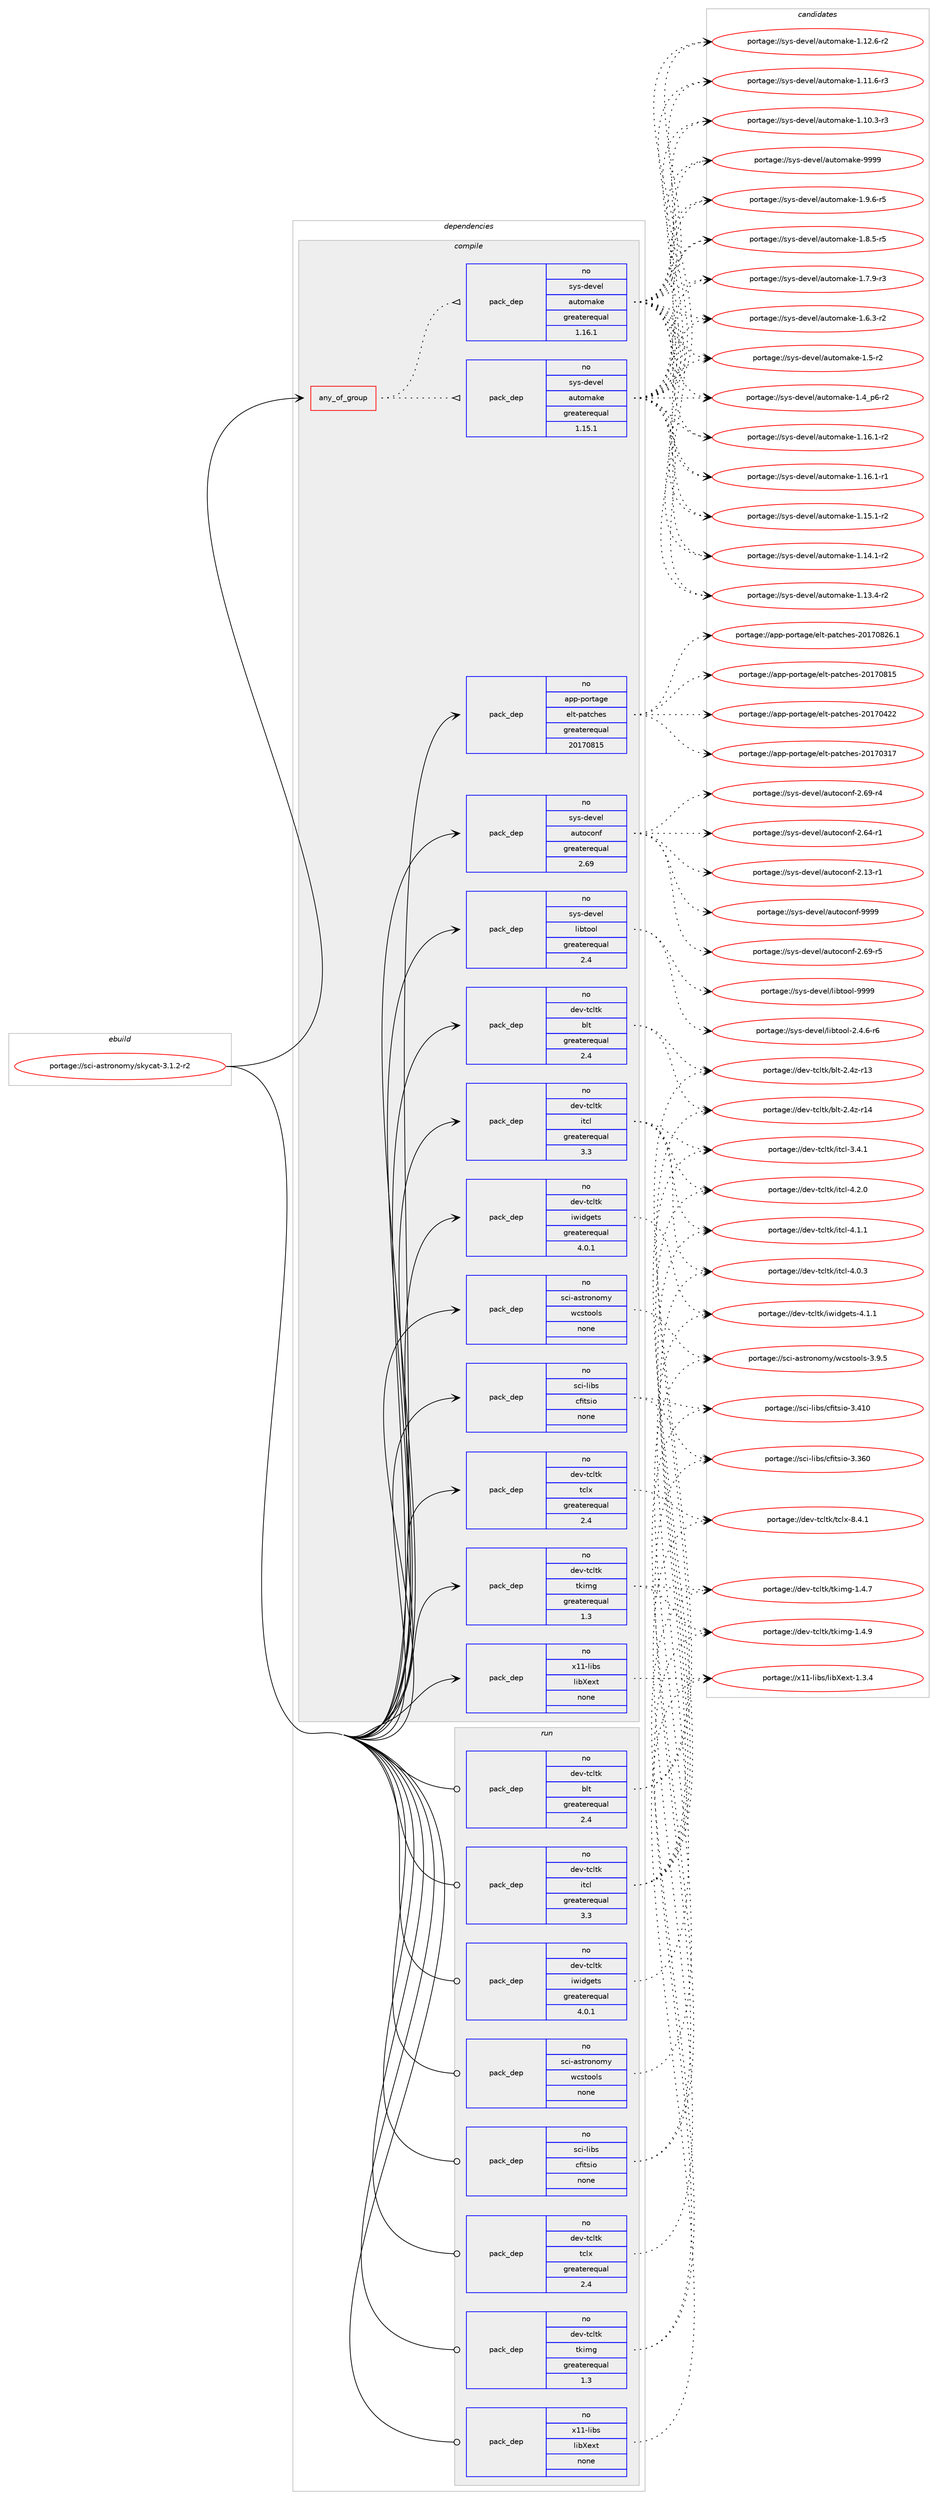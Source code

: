 digraph prolog {

# *************
# Graph options
# *************

newrank=true;
concentrate=true;
compound=true;
graph [rankdir=LR,fontname=Helvetica,fontsize=10,ranksep=1.5];#, ranksep=2.5, nodesep=0.2];
edge  [arrowhead=vee];
node  [fontname=Helvetica,fontsize=10];

# **********
# The ebuild
# **********

subgraph cluster_leftcol {
color=gray;
rank=same;
label=<<i>ebuild</i>>;
id [label="portage://sci-astronomy/skycat-3.1.2-r2", color=red, width=4, href="../sci-astronomy/skycat-3.1.2-r2.svg"];
}

# ****************
# The dependencies
# ****************

subgraph cluster_midcol {
color=gray;
label=<<i>dependencies</i>>;
subgraph cluster_compile {
fillcolor="#eeeeee";
style=filled;
label=<<i>compile</i>>;
subgraph any953 {
dependency45071 [label=<<TABLE BORDER="0" CELLBORDER="1" CELLSPACING="0" CELLPADDING="4"><TR><TD CELLPADDING="10">any_of_group</TD></TR></TABLE>>, shape=none, color=red];subgraph pack35966 {
dependency45072 [label=<<TABLE BORDER="0" CELLBORDER="1" CELLSPACING="0" CELLPADDING="4" WIDTH="220"><TR><TD ROWSPAN="6" CELLPADDING="30">pack_dep</TD></TR><TR><TD WIDTH="110">no</TD></TR><TR><TD>sys-devel</TD></TR><TR><TD>automake</TD></TR><TR><TD>greaterequal</TD></TR><TR><TD>1.16.1</TD></TR></TABLE>>, shape=none, color=blue];
}
dependency45071:e -> dependency45072:w [weight=20,style="dotted",arrowhead="oinv"];
subgraph pack35967 {
dependency45073 [label=<<TABLE BORDER="0" CELLBORDER="1" CELLSPACING="0" CELLPADDING="4" WIDTH="220"><TR><TD ROWSPAN="6" CELLPADDING="30">pack_dep</TD></TR><TR><TD WIDTH="110">no</TD></TR><TR><TD>sys-devel</TD></TR><TR><TD>automake</TD></TR><TR><TD>greaterequal</TD></TR><TR><TD>1.15.1</TD></TR></TABLE>>, shape=none, color=blue];
}
dependency45071:e -> dependency45073:w [weight=20,style="dotted",arrowhead="oinv"];
}
id:e -> dependency45071:w [weight=20,style="solid",arrowhead="vee"];
subgraph pack35968 {
dependency45074 [label=<<TABLE BORDER="0" CELLBORDER="1" CELLSPACING="0" CELLPADDING="4" WIDTH="220"><TR><TD ROWSPAN="6" CELLPADDING="30">pack_dep</TD></TR><TR><TD WIDTH="110">no</TD></TR><TR><TD>app-portage</TD></TR><TR><TD>elt-patches</TD></TR><TR><TD>greaterequal</TD></TR><TR><TD>20170815</TD></TR></TABLE>>, shape=none, color=blue];
}
id:e -> dependency45074:w [weight=20,style="solid",arrowhead="vee"];
subgraph pack35969 {
dependency45075 [label=<<TABLE BORDER="0" CELLBORDER="1" CELLSPACING="0" CELLPADDING="4" WIDTH="220"><TR><TD ROWSPAN="6" CELLPADDING="30">pack_dep</TD></TR><TR><TD WIDTH="110">no</TD></TR><TR><TD>dev-tcltk</TD></TR><TR><TD>blt</TD></TR><TR><TD>greaterequal</TD></TR><TR><TD>2.4</TD></TR></TABLE>>, shape=none, color=blue];
}
id:e -> dependency45075:w [weight=20,style="solid",arrowhead="vee"];
subgraph pack35970 {
dependency45076 [label=<<TABLE BORDER="0" CELLBORDER="1" CELLSPACING="0" CELLPADDING="4" WIDTH="220"><TR><TD ROWSPAN="6" CELLPADDING="30">pack_dep</TD></TR><TR><TD WIDTH="110">no</TD></TR><TR><TD>dev-tcltk</TD></TR><TR><TD>itcl</TD></TR><TR><TD>greaterequal</TD></TR><TR><TD>3.3</TD></TR></TABLE>>, shape=none, color=blue];
}
id:e -> dependency45076:w [weight=20,style="solid",arrowhead="vee"];
subgraph pack35971 {
dependency45077 [label=<<TABLE BORDER="0" CELLBORDER="1" CELLSPACING="0" CELLPADDING="4" WIDTH="220"><TR><TD ROWSPAN="6" CELLPADDING="30">pack_dep</TD></TR><TR><TD WIDTH="110">no</TD></TR><TR><TD>dev-tcltk</TD></TR><TR><TD>iwidgets</TD></TR><TR><TD>greaterequal</TD></TR><TR><TD>4.0.1</TD></TR></TABLE>>, shape=none, color=blue];
}
id:e -> dependency45077:w [weight=20,style="solid",arrowhead="vee"];
subgraph pack35972 {
dependency45078 [label=<<TABLE BORDER="0" CELLBORDER="1" CELLSPACING="0" CELLPADDING="4" WIDTH="220"><TR><TD ROWSPAN="6" CELLPADDING="30">pack_dep</TD></TR><TR><TD WIDTH="110">no</TD></TR><TR><TD>dev-tcltk</TD></TR><TR><TD>tclx</TD></TR><TR><TD>greaterequal</TD></TR><TR><TD>2.4</TD></TR></TABLE>>, shape=none, color=blue];
}
id:e -> dependency45078:w [weight=20,style="solid",arrowhead="vee"];
subgraph pack35973 {
dependency45079 [label=<<TABLE BORDER="0" CELLBORDER="1" CELLSPACING="0" CELLPADDING="4" WIDTH="220"><TR><TD ROWSPAN="6" CELLPADDING="30">pack_dep</TD></TR><TR><TD WIDTH="110">no</TD></TR><TR><TD>dev-tcltk</TD></TR><TR><TD>tkimg</TD></TR><TR><TD>greaterequal</TD></TR><TR><TD>1.3</TD></TR></TABLE>>, shape=none, color=blue];
}
id:e -> dependency45079:w [weight=20,style="solid",arrowhead="vee"];
subgraph pack35974 {
dependency45080 [label=<<TABLE BORDER="0" CELLBORDER="1" CELLSPACING="0" CELLPADDING="4" WIDTH="220"><TR><TD ROWSPAN="6" CELLPADDING="30">pack_dep</TD></TR><TR><TD WIDTH="110">no</TD></TR><TR><TD>sci-astronomy</TD></TR><TR><TD>wcstools</TD></TR><TR><TD>none</TD></TR><TR><TD></TD></TR></TABLE>>, shape=none, color=blue];
}
id:e -> dependency45080:w [weight=20,style="solid",arrowhead="vee"];
subgraph pack35975 {
dependency45081 [label=<<TABLE BORDER="0" CELLBORDER="1" CELLSPACING="0" CELLPADDING="4" WIDTH="220"><TR><TD ROWSPAN="6" CELLPADDING="30">pack_dep</TD></TR><TR><TD WIDTH="110">no</TD></TR><TR><TD>sci-libs</TD></TR><TR><TD>cfitsio</TD></TR><TR><TD>none</TD></TR><TR><TD></TD></TR></TABLE>>, shape=none, color=blue];
}
id:e -> dependency45081:w [weight=20,style="solid",arrowhead="vee"];
subgraph pack35976 {
dependency45082 [label=<<TABLE BORDER="0" CELLBORDER="1" CELLSPACING="0" CELLPADDING="4" WIDTH="220"><TR><TD ROWSPAN="6" CELLPADDING="30">pack_dep</TD></TR><TR><TD WIDTH="110">no</TD></TR><TR><TD>sys-devel</TD></TR><TR><TD>autoconf</TD></TR><TR><TD>greaterequal</TD></TR><TR><TD>2.69</TD></TR></TABLE>>, shape=none, color=blue];
}
id:e -> dependency45082:w [weight=20,style="solid",arrowhead="vee"];
subgraph pack35977 {
dependency45083 [label=<<TABLE BORDER="0" CELLBORDER="1" CELLSPACING="0" CELLPADDING="4" WIDTH="220"><TR><TD ROWSPAN="6" CELLPADDING="30">pack_dep</TD></TR><TR><TD WIDTH="110">no</TD></TR><TR><TD>sys-devel</TD></TR><TR><TD>libtool</TD></TR><TR><TD>greaterequal</TD></TR><TR><TD>2.4</TD></TR></TABLE>>, shape=none, color=blue];
}
id:e -> dependency45083:w [weight=20,style="solid",arrowhead="vee"];
subgraph pack35978 {
dependency45084 [label=<<TABLE BORDER="0" CELLBORDER="1" CELLSPACING="0" CELLPADDING="4" WIDTH="220"><TR><TD ROWSPAN="6" CELLPADDING="30">pack_dep</TD></TR><TR><TD WIDTH="110">no</TD></TR><TR><TD>x11-libs</TD></TR><TR><TD>libXext</TD></TR><TR><TD>none</TD></TR><TR><TD></TD></TR></TABLE>>, shape=none, color=blue];
}
id:e -> dependency45084:w [weight=20,style="solid",arrowhead="vee"];
}
subgraph cluster_compileandrun {
fillcolor="#eeeeee";
style=filled;
label=<<i>compile and run</i>>;
}
subgraph cluster_run {
fillcolor="#eeeeee";
style=filled;
label=<<i>run</i>>;
subgraph pack35979 {
dependency45085 [label=<<TABLE BORDER="0" CELLBORDER="1" CELLSPACING="0" CELLPADDING="4" WIDTH="220"><TR><TD ROWSPAN="6" CELLPADDING="30">pack_dep</TD></TR><TR><TD WIDTH="110">no</TD></TR><TR><TD>dev-tcltk</TD></TR><TR><TD>blt</TD></TR><TR><TD>greaterequal</TD></TR><TR><TD>2.4</TD></TR></TABLE>>, shape=none, color=blue];
}
id:e -> dependency45085:w [weight=20,style="solid",arrowhead="odot"];
subgraph pack35980 {
dependency45086 [label=<<TABLE BORDER="0" CELLBORDER="1" CELLSPACING="0" CELLPADDING="4" WIDTH="220"><TR><TD ROWSPAN="6" CELLPADDING="30">pack_dep</TD></TR><TR><TD WIDTH="110">no</TD></TR><TR><TD>dev-tcltk</TD></TR><TR><TD>itcl</TD></TR><TR><TD>greaterequal</TD></TR><TR><TD>3.3</TD></TR></TABLE>>, shape=none, color=blue];
}
id:e -> dependency45086:w [weight=20,style="solid",arrowhead="odot"];
subgraph pack35981 {
dependency45087 [label=<<TABLE BORDER="0" CELLBORDER="1" CELLSPACING="0" CELLPADDING="4" WIDTH="220"><TR><TD ROWSPAN="6" CELLPADDING="30">pack_dep</TD></TR><TR><TD WIDTH="110">no</TD></TR><TR><TD>dev-tcltk</TD></TR><TR><TD>iwidgets</TD></TR><TR><TD>greaterequal</TD></TR><TR><TD>4.0.1</TD></TR></TABLE>>, shape=none, color=blue];
}
id:e -> dependency45087:w [weight=20,style="solid",arrowhead="odot"];
subgraph pack35982 {
dependency45088 [label=<<TABLE BORDER="0" CELLBORDER="1" CELLSPACING="0" CELLPADDING="4" WIDTH="220"><TR><TD ROWSPAN="6" CELLPADDING="30">pack_dep</TD></TR><TR><TD WIDTH="110">no</TD></TR><TR><TD>dev-tcltk</TD></TR><TR><TD>tclx</TD></TR><TR><TD>greaterequal</TD></TR><TR><TD>2.4</TD></TR></TABLE>>, shape=none, color=blue];
}
id:e -> dependency45088:w [weight=20,style="solid",arrowhead="odot"];
subgraph pack35983 {
dependency45089 [label=<<TABLE BORDER="0" CELLBORDER="1" CELLSPACING="0" CELLPADDING="4" WIDTH="220"><TR><TD ROWSPAN="6" CELLPADDING="30">pack_dep</TD></TR><TR><TD WIDTH="110">no</TD></TR><TR><TD>dev-tcltk</TD></TR><TR><TD>tkimg</TD></TR><TR><TD>greaterequal</TD></TR><TR><TD>1.3</TD></TR></TABLE>>, shape=none, color=blue];
}
id:e -> dependency45089:w [weight=20,style="solid",arrowhead="odot"];
subgraph pack35984 {
dependency45090 [label=<<TABLE BORDER="0" CELLBORDER="1" CELLSPACING="0" CELLPADDING="4" WIDTH="220"><TR><TD ROWSPAN="6" CELLPADDING="30">pack_dep</TD></TR><TR><TD WIDTH="110">no</TD></TR><TR><TD>sci-astronomy</TD></TR><TR><TD>wcstools</TD></TR><TR><TD>none</TD></TR><TR><TD></TD></TR></TABLE>>, shape=none, color=blue];
}
id:e -> dependency45090:w [weight=20,style="solid",arrowhead="odot"];
subgraph pack35985 {
dependency45091 [label=<<TABLE BORDER="0" CELLBORDER="1" CELLSPACING="0" CELLPADDING="4" WIDTH="220"><TR><TD ROWSPAN="6" CELLPADDING="30">pack_dep</TD></TR><TR><TD WIDTH="110">no</TD></TR><TR><TD>sci-libs</TD></TR><TR><TD>cfitsio</TD></TR><TR><TD>none</TD></TR><TR><TD></TD></TR></TABLE>>, shape=none, color=blue];
}
id:e -> dependency45091:w [weight=20,style="solid",arrowhead="odot"];
subgraph pack35986 {
dependency45092 [label=<<TABLE BORDER="0" CELLBORDER="1" CELLSPACING="0" CELLPADDING="4" WIDTH="220"><TR><TD ROWSPAN="6" CELLPADDING="30">pack_dep</TD></TR><TR><TD WIDTH="110">no</TD></TR><TR><TD>x11-libs</TD></TR><TR><TD>libXext</TD></TR><TR><TD>none</TD></TR><TR><TD></TD></TR></TABLE>>, shape=none, color=blue];
}
id:e -> dependency45092:w [weight=20,style="solid",arrowhead="odot"];
}
}

# **************
# The candidates
# **************

subgraph cluster_choices {
rank=same;
color=gray;
label=<<i>candidates</i>>;

subgraph choice35966 {
color=black;
nodesep=1;
choice115121115451001011181011084797117116111109971071014557575757 [label="portage://sys-devel/automake-9999", color=red, width=4,href="../sys-devel/automake-9999.svg"];
choice115121115451001011181011084797117116111109971071014549465746544511453 [label="portage://sys-devel/automake-1.9.6-r5", color=red, width=4,href="../sys-devel/automake-1.9.6-r5.svg"];
choice115121115451001011181011084797117116111109971071014549465646534511453 [label="portage://sys-devel/automake-1.8.5-r5", color=red, width=4,href="../sys-devel/automake-1.8.5-r5.svg"];
choice115121115451001011181011084797117116111109971071014549465546574511451 [label="portage://sys-devel/automake-1.7.9-r3", color=red, width=4,href="../sys-devel/automake-1.7.9-r3.svg"];
choice115121115451001011181011084797117116111109971071014549465446514511450 [label="portage://sys-devel/automake-1.6.3-r2", color=red, width=4,href="../sys-devel/automake-1.6.3-r2.svg"];
choice11512111545100101118101108479711711611110997107101454946534511450 [label="portage://sys-devel/automake-1.5-r2", color=red, width=4,href="../sys-devel/automake-1.5-r2.svg"];
choice115121115451001011181011084797117116111109971071014549465295112544511450 [label="portage://sys-devel/automake-1.4_p6-r2", color=red, width=4,href="../sys-devel/automake-1.4_p6-r2.svg"];
choice11512111545100101118101108479711711611110997107101454946495446494511450 [label="portage://sys-devel/automake-1.16.1-r2", color=red, width=4,href="../sys-devel/automake-1.16.1-r2.svg"];
choice11512111545100101118101108479711711611110997107101454946495446494511449 [label="portage://sys-devel/automake-1.16.1-r1", color=red, width=4,href="../sys-devel/automake-1.16.1-r1.svg"];
choice11512111545100101118101108479711711611110997107101454946495346494511450 [label="portage://sys-devel/automake-1.15.1-r2", color=red, width=4,href="../sys-devel/automake-1.15.1-r2.svg"];
choice11512111545100101118101108479711711611110997107101454946495246494511450 [label="portage://sys-devel/automake-1.14.1-r2", color=red, width=4,href="../sys-devel/automake-1.14.1-r2.svg"];
choice11512111545100101118101108479711711611110997107101454946495146524511450 [label="portage://sys-devel/automake-1.13.4-r2", color=red, width=4,href="../sys-devel/automake-1.13.4-r2.svg"];
choice11512111545100101118101108479711711611110997107101454946495046544511450 [label="portage://sys-devel/automake-1.12.6-r2", color=red, width=4,href="../sys-devel/automake-1.12.6-r2.svg"];
choice11512111545100101118101108479711711611110997107101454946494946544511451 [label="portage://sys-devel/automake-1.11.6-r3", color=red, width=4,href="../sys-devel/automake-1.11.6-r3.svg"];
choice11512111545100101118101108479711711611110997107101454946494846514511451 [label="portage://sys-devel/automake-1.10.3-r3", color=red, width=4,href="../sys-devel/automake-1.10.3-r3.svg"];
dependency45072:e -> choice115121115451001011181011084797117116111109971071014557575757:w [style=dotted,weight="100"];
dependency45072:e -> choice115121115451001011181011084797117116111109971071014549465746544511453:w [style=dotted,weight="100"];
dependency45072:e -> choice115121115451001011181011084797117116111109971071014549465646534511453:w [style=dotted,weight="100"];
dependency45072:e -> choice115121115451001011181011084797117116111109971071014549465546574511451:w [style=dotted,weight="100"];
dependency45072:e -> choice115121115451001011181011084797117116111109971071014549465446514511450:w [style=dotted,weight="100"];
dependency45072:e -> choice11512111545100101118101108479711711611110997107101454946534511450:w [style=dotted,weight="100"];
dependency45072:e -> choice115121115451001011181011084797117116111109971071014549465295112544511450:w [style=dotted,weight="100"];
dependency45072:e -> choice11512111545100101118101108479711711611110997107101454946495446494511450:w [style=dotted,weight="100"];
dependency45072:e -> choice11512111545100101118101108479711711611110997107101454946495446494511449:w [style=dotted,weight="100"];
dependency45072:e -> choice11512111545100101118101108479711711611110997107101454946495346494511450:w [style=dotted,weight="100"];
dependency45072:e -> choice11512111545100101118101108479711711611110997107101454946495246494511450:w [style=dotted,weight="100"];
dependency45072:e -> choice11512111545100101118101108479711711611110997107101454946495146524511450:w [style=dotted,weight="100"];
dependency45072:e -> choice11512111545100101118101108479711711611110997107101454946495046544511450:w [style=dotted,weight="100"];
dependency45072:e -> choice11512111545100101118101108479711711611110997107101454946494946544511451:w [style=dotted,weight="100"];
dependency45072:e -> choice11512111545100101118101108479711711611110997107101454946494846514511451:w [style=dotted,weight="100"];
}
subgraph choice35967 {
color=black;
nodesep=1;
choice115121115451001011181011084797117116111109971071014557575757 [label="portage://sys-devel/automake-9999", color=red, width=4,href="../sys-devel/automake-9999.svg"];
choice115121115451001011181011084797117116111109971071014549465746544511453 [label="portage://sys-devel/automake-1.9.6-r5", color=red, width=4,href="../sys-devel/automake-1.9.6-r5.svg"];
choice115121115451001011181011084797117116111109971071014549465646534511453 [label="portage://sys-devel/automake-1.8.5-r5", color=red, width=4,href="../sys-devel/automake-1.8.5-r5.svg"];
choice115121115451001011181011084797117116111109971071014549465546574511451 [label="portage://sys-devel/automake-1.7.9-r3", color=red, width=4,href="../sys-devel/automake-1.7.9-r3.svg"];
choice115121115451001011181011084797117116111109971071014549465446514511450 [label="portage://sys-devel/automake-1.6.3-r2", color=red, width=4,href="../sys-devel/automake-1.6.3-r2.svg"];
choice11512111545100101118101108479711711611110997107101454946534511450 [label="portage://sys-devel/automake-1.5-r2", color=red, width=4,href="../sys-devel/automake-1.5-r2.svg"];
choice115121115451001011181011084797117116111109971071014549465295112544511450 [label="portage://sys-devel/automake-1.4_p6-r2", color=red, width=4,href="../sys-devel/automake-1.4_p6-r2.svg"];
choice11512111545100101118101108479711711611110997107101454946495446494511450 [label="portage://sys-devel/automake-1.16.1-r2", color=red, width=4,href="../sys-devel/automake-1.16.1-r2.svg"];
choice11512111545100101118101108479711711611110997107101454946495446494511449 [label="portage://sys-devel/automake-1.16.1-r1", color=red, width=4,href="../sys-devel/automake-1.16.1-r1.svg"];
choice11512111545100101118101108479711711611110997107101454946495346494511450 [label="portage://sys-devel/automake-1.15.1-r2", color=red, width=4,href="../sys-devel/automake-1.15.1-r2.svg"];
choice11512111545100101118101108479711711611110997107101454946495246494511450 [label="portage://sys-devel/automake-1.14.1-r2", color=red, width=4,href="../sys-devel/automake-1.14.1-r2.svg"];
choice11512111545100101118101108479711711611110997107101454946495146524511450 [label="portage://sys-devel/automake-1.13.4-r2", color=red, width=4,href="../sys-devel/automake-1.13.4-r2.svg"];
choice11512111545100101118101108479711711611110997107101454946495046544511450 [label="portage://sys-devel/automake-1.12.6-r2", color=red, width=4,href="../sys-devel/automake-1.12.6-r2.svg"];
choice11512111545100101118101108479711711611110997107101454946494946544511451 [label="portage://sys-devel/automake-1.11.6-r3", color=red, width=4,href="../sys-devel/automake-1.11.6-r3.svg"];
choice11512111545100101118101108479711711611110997107101454946494846514511451 [label="portage://sys-devel/automake-1.10.3-r3", color=red, width=4,href="../sys-devel/automake-1.10.3-r3.svg"];
dependency45073:e -> choice115121115451001011181011084797117116111109971071014557575757:w [style=dotted,weight="100"];
dependency45073:e -> choice115121115451001011181011084797117116111109971071014549465746544511453:w [style=dotted,weight="100"];
dependency45073:e -> choice115121115451001011181011084797117116111109971071014549465646534511453:w [style=dotted,weight="100"];
dependency45073:e -> choice115121115451001011181011084797117116111109971071014549465546574511451:w [style=dotted,weight="100"];
dependency45073:e -> choice115121115451001011181011084797117116111109971071014549465446514511450:w [style=dotted,weight="100"];
dependency45073:e -> choice11512111545100101118101108479711711611110997107101454946534511450:w [style=dotted,weight="100"];
dependency45073:e -> choice115121115451001011181011084797117116111109971071014549465295112544511450:w [style=dotted,weight="100"];
dependency45073:e -> choice11512111545100101118101108479711711611110997107101454946495446494511450:w [style=dotted,weight="100"];
dependency45073:e -> choice11512111545100101118101108479711711611110997107101454946495446494511449:w [style=dotted,weight="100"];
dependency45073:e -> choice11512111545100101118101108479711711611110997107101454946495346494511450:w [style=dotted,weight="100"];
dependency45073:e -> choice11512111545100101118101108479711711611110997107101454946495246494511450:w [style=dotted,weight="100"];
dependency45073:e -> choice11512111545100101118101108479711711611110997107101454946495146524511450:w [style=dotted,weight="100"];
dependency45073:e -> choice11512111545100101118101108479711711611110997107101454946495046544511450:w [style=dotted,weight="100"];
dependency45073:e -> choice11512111545100101118101108479711711611110997107101454946494946544511451:w [style=dotted,weight="100"];
dependency45073:e -> choice11512111545100101118101108479711711611110997107101454946494846514511451:w [style=dotted,weight="100"];
}
subgraph choice35968 {
color=black;
nodesep=1;
choice971121124511211111411697103101471011081164511297116991041011154550484955485650544649 [label="portage://app-portage/elt-patches-20170826.1", color=red, width=4,href="../app-portage/elt-patches-20170826.1.svg"];
choice97112112451121111141169710310147101108116451129711699104101115455048495548564953 [label="portage://app-portage/elt-patches-20170815", color=red, width=4,href="../app-portage/elt-patches-20170815.svg"];
choice97112112451121111141169710310147101108116451129711699104101115455048495548525050 [label="portage://app-portage/elt-patches-20170422", color=red, width=4,href="../app-portage/elt-patches-20170422.svg"];
choice97112112451121111141169710310147101108116451129711699104101115455048495548514955 [label="portage://app-portage/elt-patches-20170317", color=red, width=4,href="../app-portage/elt-patches-20170317.svg"];
dependency45074:e -> choice971121124511211111411697103101471011081164511297116991041011154550484955485650544649:w [style=dotted,weight="100"];
dependency45074:e -> choice97112112451121111141169710310147101108116451129711699104101115455048495548564953:w [style=dotted,weight="100"];
dependency45074:e -> choice97112112451121111141169710310147101108116451129711699104101115455048495548525050:w [style=dotted,weight="100"];
dependency45074:e -> choice97112112451121111141169710310147101108116451129711699104101115455048495548514955:w [style=dotted,weight="100"];
}
subgraph choice35969 {
color=black;
nodesep=1;
choice1001011184511699108116107479810811645504652122451144952 [label="portage://dev-tcltk/blt-2.4z-r14", color=red, width=4,href="../dev-tcltk/blt-2.4z-r14.svg"];
choice1001011184511699108116107479810811645504652122451144951 [label="portage://dev-tcltk/blt-2.4z-r13", color=red, width=4,href="../dev-tcltk/blt-2.4z-r13.svg"];
dependency45075:e -> choice1001011184511699108116107479810811645504652122451144952:w [style=dotted,weight="100"];
dependency45075:e -> choice1001011184511699108116107479810811645504652122451144951:w [style=dotted,weight="100"];
}
subgraph choice35970 {
color=black;
nodesep=1;
choice10010111845116991081161074710511699108455246504648 [label="portage://dev-tcltk/itcl-4.2.0", color=red, width=4,href="../dev-tcltk/itcl-4.2.0.svg"];
choice10010111845116991081161074710511699108455246494649 [label="portage://dev-tcltk/itcl-4.1.1", color=red, width=4,href="../dev-tcltk/itcl-4.1.1.svg"];
choice10010111845116991081161074710511699108455246484651 [label="portage://dev-tcltk/itcl-4.0.3", color=red, width=4,href="../dev-tcltk/itcl-4.0.3.svg"];
choice10010111845116991081161074710511699108455146524649 [label="portage://dev-tcltk/itcl-3.4.1", color=red, width=4,href="../dev-tcltk/itcl-3.4.1.svg"];
dependency45076:e -> choice10010111845116991081161074710511699108455246504648:w [style=dotted,weight="100"];
dependency45076:e -> choice10010111845116991081161074710511699108455246494649:w [style=dotted,weight="100"];
dependency45076:e -> choice10010111845116991081161074710511699108455246484651:w [style=dotted,weight="100"];
dependency45076:e -> choice10010111845116991081161074710511699108455146524649:w [style=dotted,weight="100"];
}
subgraph choice35971 {
color=black;
nodesep=1;
choice100101118451169910811610747105119105100103101116115455246494649 [label="portage://dev-tcltk/iwidgets-4.1.1", color=red, width=4,href="../dev-tcltk/iwidgets-4.1.1.svg"];
dependency45077:e -> choice100101118451169910811610747105119105100103101116115455246494649:w [style=dotted,weight="100"];
}
subgraph choice35972 {
color=black;
nodesep=1;
choice10010111845116991081161074711699108120455646524649 [label="portage://dev-tcltk/tclx-8.4.1", color=red, width=4,href="../dev-tcltk/tclx-8.4.1.svg"];
dependency45078:e -> choice10010111845116991081161074711699108120455646524649:w [style=dotted,weight="100"];
}
subgraph choice35973 {
color=black;
nodesep=1;
choice100101118451169910811610747116107105109103454946524657 [label="portage://dev-tcltk/tkimg-1.4.9", color=red, width=4,href="../dev-tcltk/tkimg-1.4.9.svg"];
choice100101118451169910811610747116107105109103454946524655 [label="portage://dev-tcltk/tkimg-1.4.7", color=red, width=4,href="../dev-tcltk/tkimg-1.4.7.svg"];
dependency45079:e -> choice100101118451169910811610747116107105109103454946524657:w [style=dotted,weight="100"];
dependency45079:e -> choice100101118451169910811610747116107105109103454946524655:w [style=dotted,weight="100"];
}
subgraph choice35974 {
color=black;
nodesep=1;
choice1159910545971151161141111101111091214711999115116111111108115455146574653 [label="portage://sci-astronomy/wcstools-3.9.5", color=red, width=4,href="../sci-astronomy/wcstools-3.9.5.svg"];
dependency45080:e -> choice1159910545971151161141111101111091214711999115116111111108115455146574653:w [style=dotted,weight="100"];
}
subgraph choice35975 {
color=black;
nodesep=1;
choice1159910545108105981154799102105116115105111455146524948 [label="portage://sci-libs/cfitsio-3.410", color=red, width=4,href="../sci-libs/cfitsio-3.410.svg"];
choice1159910545108105981154799102105116115105111455146515448 [label="portage://sci-libs/cfitsio-3.360", color=red, width=4,href="../sci-libs/cfitsio-3.360.svg"];
dependency45081:e -> choice1159910545108105981154799102105116115105111455146524948:w [style=dotted,weight="100"];
dependency45081:e -> choice1159910545108105981154799102105116115105111455146515448:w [style=dotted,weight="100"];
}
subgraph choice35976 {
color=black;
nodesep=1;
choice115121115451001011181011084797117116111991111101024557575757 [label="portage://sys-devel/autoconf-9999", color=red, width=4,href="../sys-devel/autoconf-9999.svg"];
choice1151211154510010111810110847971171161119911111010245504654574511453 [label="portage://sys-devel/autoconf-2.69-r5", color=red, width=4,href="../sys-devel/autoconf-2.69-r5.svg"];
choice1151211154510010111810110847971171161119911111010245504654574511452 [label="portage://sys-devel/autoconf-2.69-r4", color=red, width=4,href="../sys-devel/autoconf-2.69-r4.svg"];
choice1151211154510010111810110847971171161119911111010245504654524511449 [label="portage://sys-devel/autoconf-2.64-r1", color=red, width=4,href="../sys-devel/autoconf-2.64-r1.svg"];
choice1151211154510010111810110847971171161119911111010245504649514511449 [label="portage://sys-devel/autoconf-2.13-r1", color=red, width=4,href="../sys-devel/autoconf-2.13-r1.svg"];
dependency45082:e -> choice115121115451001011181011084797117116111991111101024557575757:w [style=dotted,weight="100"];
dependency45082:e -> choice1151211154510010111810110847971171161119911111010245504654574511453:w [style=dotted,weight="100"];
dependency45082:e -> choice1151211154510010111810110847971171161119911111010245504654574511452:w [style=dotted,weight="100"];
dependency45082:e -> choice1151211154510010111810110847971171161119911111010245504654524511449:w [style=dotted,weight="100"];
dependency45082:e -> choice1151211154510010111810110847971171161119911111010245504649514511449:w [style=dotted,weight="100"];
}
subgraph choice35977 {
color=black;
nodesep=1;
choice1151211154510010111810110847108105981161111111084557575757 [label="portage://sys-devel/libtool-9999", color=red, width=4,href="../sys-devel/libtool-9999.svg"];
choice1151211154510010111810110847108105981161111111084550465246544511454 [label="portage://sys-devel/libtool-2.4.6-r6", color=red, width=4,href="../sys-devel/libtool-2.4.6-r6.svg"];
dependency45083:e -> choice1151211154510010111810110847108105981161111111084557575757:w [style=dotted,weight="100"];
dependency45083:e -> choice1151211154510010111810110847108105981161111111084550465246544511454:w [style=dotted,weight="100"];
}
subgraph choice35978 {
color=black;
nodesep=1;
choice12049494510810598115471081059888101120116454946514652 [label="portage://x11-libs/libXext-1.3.4", color=red, width=4,href="../x11-libs/libXext-1.3.4.svg"];
dependency45084:e -> choice12049494510810598115471081059888101120116454946514652:w [style=dotted,weight="100"];
}
subgraph choice35979 {
color=black;
nodesep=1;
choice1001011184511699108116107479810811645504652122451144952 [label="portage://dev-tcltk/blt-2.4z-r14", color=red, width=4,href="../dev-tcltk/blt-2.4z-r14.svg"];
choice1001011184511699108116107479810811645504652122451144951 [label="portage://dev-tcltk/blt-2.4z-r13", color=red, width=4,href="../dev-tcltk/blt-2.4z-r13.svg"];
dependency45085:e -> choice1001011184511699108116107479810811645504652122451144952:w [style=dotted,weight="100"];
dependency45085:e -> choice1001011184511699108116107479810811645504652122451144951:w [style=dotted,weight="100"];
}
subgraph choice35980 {
color=black;
nodesep=1;
choice10010111845116991081161074710511699108455246504648 [label="portage://dev-tcltk/itcl-4.2.0", color=red, width=4,href="../dev-tcltk/itcl-4.2.0.svg"];
choice10010111845116991081161074710511699108455246494649 [label="portage://dev-tcltk/itcl-4.1.1", color=red, width=4,href="../dev-tcltk/itcl-4.1.1.svg"];
choice10010111845116991081161074710511699108455246484651 [label="portage://dev-tcltk/itcl-4.0.3", color=red, width=4,href="../dev-tcltk/itcl-4.0.3.svg"];
choice10010111845116991081161074710511699108455146524649 [label="portage://dev-tcltk/itcl-3.4.1", color=red, width=4,href="../dev-tcltk/itcl-3.4.1.svg"];
dependency45086:e -> choice10010111845116991081161074710511699108455246504648:w [style=dotted,weight="100"];
dependency45086:e -> choice10010111845116991081161074710511699108455246494649:w [style=dotted,weight="100"];
dependency45086:e -> choice10010111845116991081161074710511699108455246484651:w [style=dotted,weight="100"];
dependency45086:e -> choice10010111845116991081161074710511699108455146524649:w [style=dotted,weight="100"];
}
subgraph choice35981 {
color=black;
nodesep=1;
choice100101118451169910811610747105119105100103101116115455246494649 [label="portage://dev-tcltk/iwidgets-4.1.1", color=red, width=4,href="../dev-tcltk/iwidgets-4.1.1.svg"];
dependency45087:e -> choice100101118451169910811610747105119105100103101116115455246494649:w [style=dotted,weight="100"];
}
subgraph choice35982 {
color=black;
nodesep=1;
choice10010111845116991081161074711699108120455646524649 [label="portage://dev-tcltk/tclx-8.4.1", color=red, width=4,href="../dev-tcltk/tclx-8.4.1.svg"];
dependency45088:e -> choice10010111845116991081161074711699108120455646524649:w [style=dotted,weight="100"];
}
subgraph choice35983 {
color=black;
nodesep=1;
choice100101118451169910811610747116107105109103454946524657 [label="portage://dev-tcltk/tkimg-1.4.9", color=red, width=4,href="../dev-tcltk/tkimg-1.4.9.svg"];
choice100101118451169910811610747116107105109103454946524655 [label="portage://dev-tcltk/tkimg-1.4.7", color=red, width=4,href="../dev-tcltk/tkimg-1.4.7.svg"];
dependency45089:e -> choice100101118451169910811610747116107105109103454946524657:w [style=dotted,weight="100"];
dependency45089:e -> choice100101118451169910811610747116107105109103454946524655:w [style=dotted,weight="100"];
}
subgraph choice35984 {
color=black;
nodesep=1;
choice1159910545971151161141111101111091214711999115116111111108115455146574653 [label="portage://sci-astronomy/wcstools-3.9.5", color=red, width=4,href="../sci-astronomy/wcstools-3.9.5.svg"];
dependency45090:e -> choice1159910545971151161141111101111091214711999115116111111108115455146574653:w [style=dotted,weight="100"];
}
subgraph choice35985 {
color=black;
nodesep=1;
choice1159910545108105981154799102105116115105111455146524948 [label="portage://sci-libs/cfitsio-3.410", color=red, width=4,href="../sci-libs/cfitsio-3.410.svg"];
choice1159910545108105981154799102105116115105111455146515448 [label="portage://sci-libs/cfitsio-3.360", color=red, width=4,href="../sci-libs/cfitsio-3.360.svg"];
dependency45091:e -> choice1159910545108105981154799102105116115105111455146524948:w [style=dotted,weight="100"];
dependency45091:e -> choice1159910545108105981154799102105116115105111455146515448:w [style=dotted,weight="100"];
}
subgraph choice35986 {
color=black;
nodesep=1;
choice12049494510810598115471081059888101120116454946514652 [label="portage://x11-libs/libXext-1.3.4", color=red, width=4,href="../x11-libs/libXext-1.3.4.svg"];
dependency45092:e -> choice12049494510810598115471081059888101120116454946514652:w [style=dotted,weight="100"];
}
}

}

